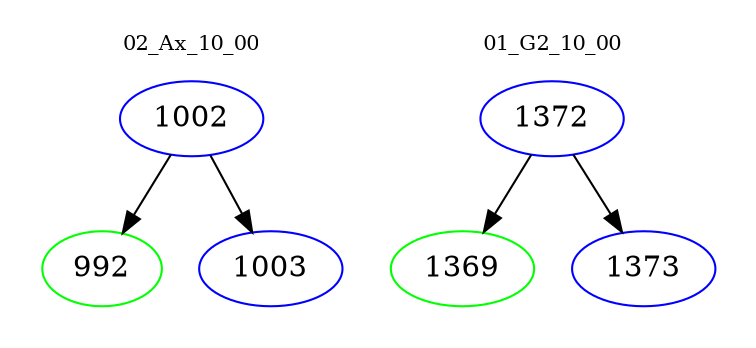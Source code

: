 digraph{
subgraph cluster_0 {
color = white
label = "02_Ax_10_00";
fontsize=10;
T0_1002 [label="1002", color="blue"]
T0_1002 -> T0_992 [color="black"]
T0_992 [label="992", color="green"]
T0_1002 -> T0_1003 [color="black"]
T0_1003 [label="1003", color="blue"]
}
subgraph cluster_1 {
color = white
label = "01_G2_10_00";
fontsize=10;
T1_1372 [label="1372", color="blue"]
T1_1372 -> T1_1369 [color="black"]
T1_1369 [label="1369", color="green"]
T1_1372 -> T1_1373 [color="black"]
T1_1373 [label="1373", color="blue"]
}
}
